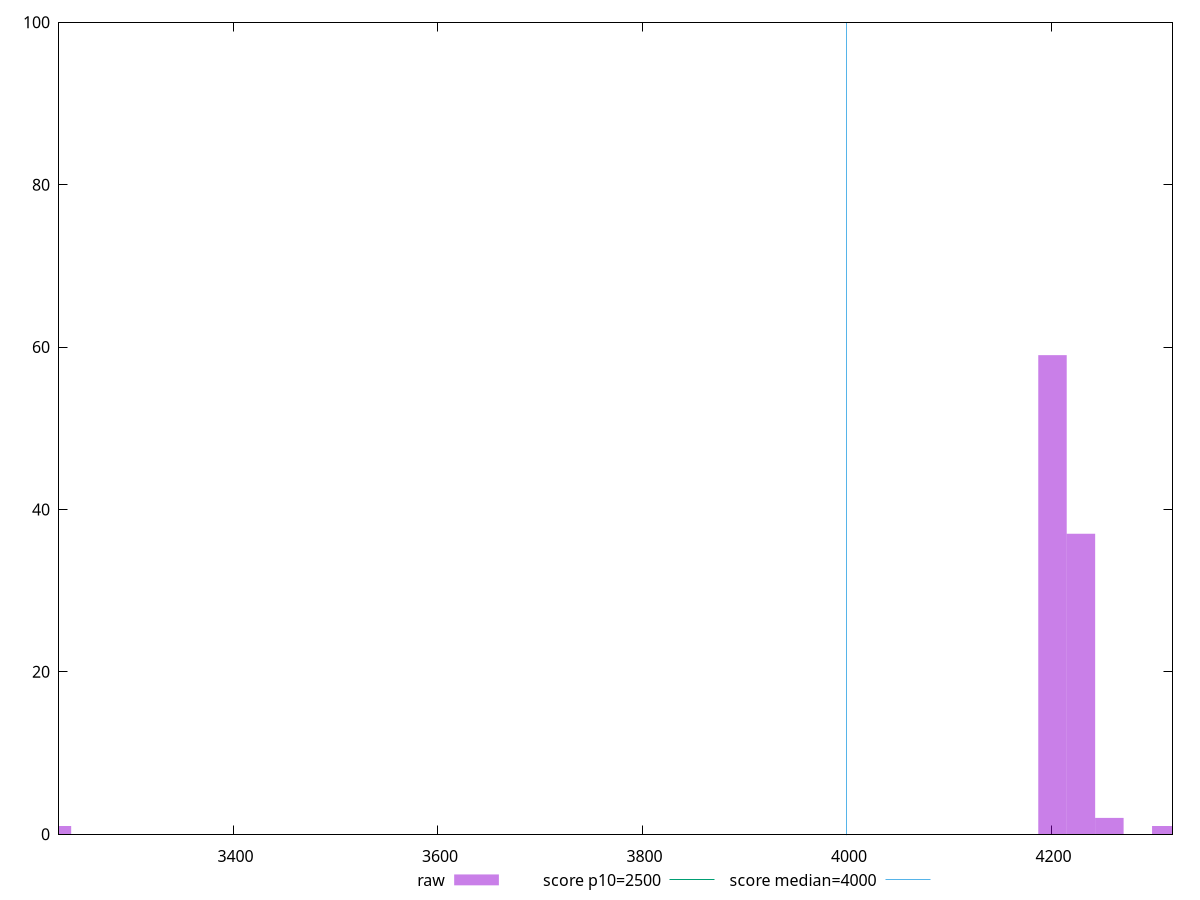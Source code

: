 reset

$raw <<EOF
3227.3023939288905 1
4201.057426579849 59
4228.878998941304 37
4312.343716025673 1
4256.700571302761 2
EOF

set key outside below
set boxwidth 27.821572361455953
set xrange [3229.3085:4318.434]
set yrange [0:100]
set trange [0:100]
set style fill transparent solid 0.5 noborder

set parametric
set terminal svg size 640, 490 enhanced background rgb 'white'
set output "report_00018_2021-02-10T15-25-16.877Z/largest-contentful-paint/samples/pages+cached+noadtech+nomedia+nocss/raw/histogram.svg"

plot $raw title "raw" with boxes, \
     2500,t title "score p10=2500", \
     4000,t title "score median=4000"

reset
